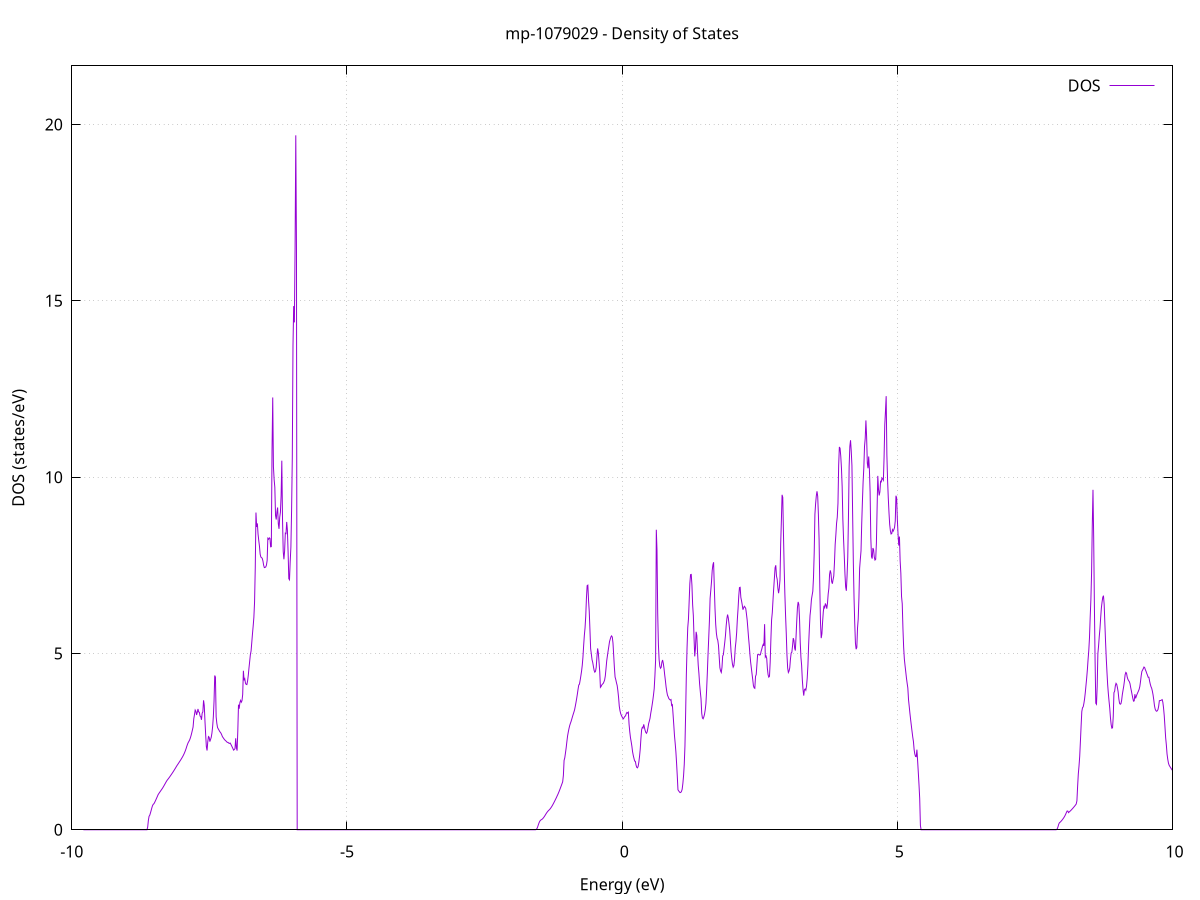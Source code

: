 set title 'mp-1079029 - Density of States'
set xlabel 'Energy (eV)'
set ylabel 'DOS (states/eV)'
set grid
set xrange [-10:10]
set yrange [0:21.664]
set xzeroaxis lt -1
set terminal png size 800,600
set output 'mp-1079029_dos_gnuplot.png'
plot '-' using 1:2 with lines title 'DOS'
-9.789300 0.000000
-9.776600 0.000000
-9.763900 0.000000
-9.751200 0.000000
-9.738500 0.000000
-9.725900 0.000000
-9.713200 0.000000
-9.700500 0.000000
-9.687800 0.000000
-9.675100 0.000000
-9.662400 0.000000
-9.649700 0.000000
-9.637000 0.000000
-9.624300 0.000000
-9.611600 0.000000
-9.598900 0.000000
-9.586200 0.000000
-9.573500 0.000000
-9.560800 0.000000
-9.548100 0.000000
-9.535400 0.000000
-9.522700 0.000000
-9.510000 0.000000
-9.497300 0.000000
-9.484600 0.000000
-9.471900 0.000000
-9.459300 0.000000
-9.446600 0.000000
-9.433900 0.000000
-9.421200 0.000000
-9.408500 0.000000
-9.395800 0.000000
-9.383100 0.000000
-9.370400 0.000000
-9.357700 0.000000
-9.345000 0.000000
-9.332300 0.000000
-9.319600 0.000000
-9.306900 0.000000
-9.294200 0.000000
-9.281500 0.000000
-9.268800 0.000000
-9.256100 0.000000
-9.243400 0.000000
-9.230700 0.000000
-9.218000 0.000000
-9.205400 0.000000
-9.192700 0.000000
-9.180000 0.000000
-9.167300 0.000000
-9.154600 0.000000
-9.141900 0.000000
-9.129200 0.000000
-9.116500 0.000000
-9.103800 0.000000
-9.091100 0.000000
-9.078400 0.000000
-9.065700 0.000000
-9.053000 0.000000
-9.040300 0.000000
-9.027600 0.000000
-9.014900 0.000000
-9.002200 0.000000
-8.989500 0.000000
-8.976800 0.000000
-8.964100 0.000000
-8.951400 0.000000
-8.938800 0.000000
-8.926100 0.000000
-8.913400 0.000000
-8.900700 0.000000
-8.888000 0.000000
-8.875300 0.000000
-8.862600 0.000000
-8.849900 0.000000
-8.837200 0.000000
-8.824500 0.000000
-8.811800 0.000000
-8.799100 0.000000
-8.786400 0.000000
-8.773700 0.000000
-8.761000 0.000000
-8.748300 0.000000
-8.735600 0.000000
-8.722900 0.000000
-8.710200 0.000000
-8.697500 0.000000
-8.684800 0.000000
-8.672200 0.000000
-8.659500 0.000000
-8.646800 0.000000
-8.634100 0.000500
-8.621400 0.071900
-8.608700 0.264000
-8.596000 0.382100
-8.583300 0.411900
-8.570600 0.478200
-8.557900 0.548700
-8.545200 0.623300
-8.532500 0.686800
-8.519800 0.722100
-8.507100 0.739700
-8.494400 0.775700
-8.481700 0.818300
-8.469000 0.861900
-8.456300 0.906200
-8.443600 0.951500
-8.430900 0.997700
-8.418300 1.028100
-8.405600 1.057200
-8.392900 1.085500
-8.380200 1.114300
-8.367500 1.142600
-8.354800 1.171900
-8.342100 1.203500
-8.329400 1.237000
-8.316700 1.272000
-8.304000 1.307500
-8.291300 1.343300
-8.278600 1.378400
-8.265900 1.407700
-8.253200 1.432900
-8.240500 1.458800
-8.227800 1.485600
-8.215100 1.513300
-8.202400 1.542000
-8.189700 1.571000
-8.177000 1.600200
-8.164300 1.630000
-8.151700 1.660700
-8.139000 1.692000
-8.126300 1.724200
-8.113600 1.756900
-8.100900 1.790000
-8.088200 1.822200
-8.075500 1.851300
-8.062800 1.881700
-8.050100 1.912300
-8.037400 1.942000
-8.024700 1.972800
-8.012000 2.004600
-7.999300 2.037400
-7.986600 2.071700
-7.973900 2.109100
-7.961200 2.150000
-7.948500 2.195600
-7.935800 2.246400
-7.923100 2.303100
-7.910400 2.366500
-7.897700 2.423300
-7.885100 2.472100
-7.872400 2.506800
-7.859700 2.544600
-7.847000 2.599000
-7.834300 2.664400
-7.821600 2.741600
-7.808900 2.825900
-7.796200 2.913300
-7.783500 3.145900
-7.770800 3.264400
-7.758100 3.395900
-7.745400 3.360400
-7.732700 3.256500
-7.720000 3.329400
-7.707300 3.425500
-7.694600 3.341500
-7.681900 3.332600
-7.669200 3.224300
-7.656500 3.208600
-7.643800 3.118700
-7.631100 3.307600
-7.618500 3.344300
-7.605800 3.671700
-7.593100 3.527300
-7.580400 3.089100
-7.567700 2.705600
-7.555000 2.356400
-7.542300 2.247800
-7.529600 2.493000
-7.516900 2.643200
-7.504200 2.625900
-7.491500 2.500200
-7.478800 2.560700
-7.466100 2.623900
-7.453400 2.745300
-7.440700 2.928500
-7.428000 3.208600
-7.415300 3.650400
-7.402600 4.374400
-7.389900 4.329000
-7.377200 3.203600
-7.364600 3.019700
-7.351900 2.900300
-7.339200 2.863000
-7.326500 2.828500
-7.313800 2.791000
-7.301100 2.764100
-7.288400 2.736600
-7.275700 2.691900
-7.263000 2.641200
-7.250300 2.613000
-7.237600 2.584000
-7.224900 2.556400
-7.212200 2.536600
-7.199500 2.519100
-7.186800 2.497300
-7.174100 2.478300
-7.161400 2.478300
-7.148700 2.457500
-7.136000 2.448400
-7.123300 2.460400
-7.110600 2.427500
-7.098000 2.387000
-7.085300 2.345700
-7.072600 2.303100
-7.059900 2.258500
-7.047200 2.277200
-7.034500 2.300200
-7.021800 2.594700
-7.009100 2.323200
-6.996400 2.245600
-6.983700 2.793600
-6.971000 3.547100
-6.958300 3.433500
-6.945600 3.607600
-6.932900 3.668800
-6.920200 3.618000
-6.907500 3.658500
-6.894800 3.836100
-6.882100 4.510100
-6.869400 4.237200
-6.856700 4.280100
-6.844000 4.155900
-6.831400 4.122600
-6.818700 4.116800
-6.806000 4.216800
-6.793300 4.379300
-6.780600 4.586400
-6.767900 4.775500
-6.755200 4.968000
-6.742500 5.069400
-6.729800 5.307800
-6.717100 5.556100
-6.704400 5.775400
-6.691700 6.020700
-6.679000 6.457500
-6.666300 7.433500
-6.653600 8.995700
-6.640900 8.587200
-6.628200 8.688500
-6.615500 8.383300
-6.602800 8.205000
-6.590100 8.042300
-6.577400 7.816800
-6.564800 7.734900
-6.552100 7.720600
-6.539400 7.696400
-6.526700 7.622000
-6.514000 7.502900
-6.501300 7.434900
-6.488600 7.440400
-6.475900 7.453400
-6.463200 7.505100
-6.450500 7.637200
-6.437800 8.264600
-6.425100 8.238800
-6.412400 8.279900
-6.399700 8.263200
-6.387000 8.024300
-6.374300 8.029800
-6.361600 10.775800
-6.348900 12.260900
-6.336200 10.296700
-6.323500 9.934900
-6.310900 9.716000
-6.298200 8.916100
-6.285500 8.798600
-6.272800 9.014900
-6.260100 9.139500
-6.247400 8.677300
-6.234700 8.534000
-6.222000 8.862300
-6.209300 9.008500
-6.196600 9.471500
-6.183900 10.467400
-6.171200 8.810700
-6.158500 7.895100
-6.145800 7.671400
-6.133100 7.906400
-6.120400 8.411300
-6.107700 8.399900
-6.095000 8.730000
-6.082300 8.495100
-6.069600 7.865300
-6.056900 7.120600
-6.044300 7.090100
-6.031600 7.602000
-6.018900 8.015300
-6.006200 9.062700
-5.993500 10.528400
-5.980800 13.730100
-5.968100 14.851600
-5.955400 14.389500
-5.942700 16.513700
-5.930000 19.694700
-5.917300 16.443900
-5.904600 0.000000
-5.891900 0.000000
-5.879200 0.000000
-5.866500 0.000000
-5.853800 0.000000
-5.841100 0.000000
-5.828400 0.000000
-5.815700 0.000000
-5.803000 0.000000
-5.790300 0.000000
-5.777700 0.000000
-5.765000 0.000000
-5.752300 0.000000
-5.739600 0.000000
-5.726900 0.000000
-5.714200 0.000000
-5.701500 0.000000
-5.688800 0.000000
-5.676100 0.000000
-5.663400 0.000000
-5.650700 0.000000
-5.638000 0.000000
-5.625300 0.000000
-5.612600 0.000000
-5.599900 0.000000
-5.587200 0.000000
-5.574500 0.000000
-5.561800 0.000000
-5.549100 0.000000
-5.536400 0.000000
-5.523800 0.000000
-5.511100 0.000000
-5.498400 0.000000
-5.485700 0.000000
-5.473000 0.000000
-5.460300 0.000000
-5.447600 0.000000
-5.434900 0.000000
-5.422200 0.000000
-5.409500 0.000000
-5.396800 0.000000
-5.384100 0.000000
-5.371400 0.000000
-5.358700 0.000000
-5.346000 0.000000
-5.333300 0.000000
-5.320600 0.000000
-5.307900 0.000000
-5.295200 0.000000
-5.282500 0.000000
-5.269800 0.000000
-5.257200 0.000000
-5.244500 0.000000
-5.231800 0.000000
-5.219100 0.000000
-5.206400 0.000000
-5.193700 0.000000
-5.181000 0.000000
-5.168300 0.000000
-5.155600 0.000000
-5.142900 0.000000
-5.130200 0.000000
-5.117500 0.000000
-5.104800 0.000000
-5.092100 0.000000
-5.079400 0.000000
-5.066700 0.000000
-5.054000 0.000000
-5.041300 0.000000
-5.028600 0.000000
-5.015900 0.000000
-5.003200 0.000000
-4.990600 0.000000
-4.977900 0.000000
-4.965200 0.000000
-4.952500 0.000000
-4.939800 0.000000
-4.927100 0.000000
-4.914400 0.000000
-4.901700 0.000000
-4.889000 0.000000
-4.876300 0.000000
-4.863600 0.000000
-4.850900 0.000000
-4.838200 0.000000
-4.825500 0.000000
-4.812800 0.000000
-4.800100 0.000000
-4.787400 0.000000
-4.774700 0.000000
-4.762000 0.000000
-4.749300 0.000000
-4.736600 0.000000
-4.724000 0.000000
-4.711300 0.000000
-4.698600 0.000000
-4.685900 0.000000
-4.673200 0.000000
-4.660500 0.000000
-4.647800 0.000000
-4.635100 0.000000
-4.622400 0.000000
-4.609700 0.000000
-4.597000 0.000000
-4.584300 0.000000
-4.571600 0.000000
-4.558900 0.000000
-4.546200 0.000000
-4.533500 0.000000
-4.520800 0.000000
-4.508100 0.000000
-4.495400 0.000000
-4.482700 0.000000
-4.470100 0.000000
-4.457400 0.000000
-4.444700 0.000000
-4.432000 0.000000
-4.419300 0.000000
-4.406600 0.000000
-4.393900 0.000000
-4.381200 0.000000
-4.368500 0.000000
-4.355800 0.000000
-4.343100 0.000000
-4.330400 0.000000
-4.317700 0.000000
-4.305000 0.000000
-4.292300 0.000000
-4.279600 0.000000
-4.266900 0.000000
-4.254200 0.000000
-4.241500 0.000000
-4.228800 0.000000
-4.216100 0.000000
-4.203500 0.000000
-4.190800 0.000000
-4.178100 0.000000
-4.165400 0.000000
-4.152700 0.000000
-4.140000 0.000000
-4.127300 0.000000
-4.114600 0.000000
-4.101900 0.000000
-4.089200 0.000000
-4.076500 0.000000
-4.063800 0.000000
-4.051100 0.000000
-4.038400 0.000000
-4.025700 0.000000
-4.013000 0.000000
-4.000300 0.000000
-3.987600 0.000000
-3.974900 0.000000
-3.962200 0.000000
-3.949500 0.000000
-3.936900 0.000000
-3.924200 0.000000
-3.911500 0.000000
-3.898800 0.000000
-3.886100 0.000000
-3.873400 0.000000
-3.860700 0.000000
-3.848000 0.000000
-3.835300 0.000000
-3.822600 0.000000
-3.809900 0.000000
-3.797200 0.000000
-3.784500 0.000000
-3.771800 0.000000
-3.759100 0.000000
-3.746400 0.000000
-3.733700 0.000000
-3.721000 0.000000
-3.708300 0.000000
-3.695600 0.000000
-3.682900 0.000000
-3.670300 0.000000
-3.657600 0.000000
-3.644900 0.000000
-3.632200 0.000000
-3.619500 0.000000
-3.606800 0.000000
-3.594100 0.000000
-3.581400 0.000000
-3.568700 0.000000
-3.556000 0.000000
-3.543300 0.000000
-3.530600 0.000000
-3.517900 0.000000
-3.505200 0.000000
-3.492500 0.000000
-3.479800 0.000000
-3.467100 0.000000
-3.454400 0.000000
-3.441700 0.000000
-3.429000 0.000000
-3.416400 0.000000
-3.403700 0.000000
-3.391000 0.000000
-3.378300 0.000000
-3.365600 0.000000
-3.352900 0.000000
-3.340200 0.000000
-3.327500 0.000000
-3.314800 0.000000
-3.302100 0.000000
-3.289400 0.000000
-3.276700 0.000000
-3.264000 0.000000
-3.251300 0.000000
-3.238600 0.000000
-3.225900 0.000000
-3.213200 0.000000
-3.200500 0.000000
-3.187800 0.000000
-3.175100 0.000000
-3.162400 0.000000
-3.149800 0.000000
-3.137100 0.000000
-3.124400 0.000000
-3.111700 0.000000
-3.099000 0.000000
-3.086300 0.000000
-3.073600 0.000000
-3.060900 0.000000
-3.048200 0.000000
-3.035500 0.000000
-3.022800 0.000000
-3.010100 0.000000
-2.997400 0.000000
-2.984700 0.000000
-2.972000 0.000000
-2.959300 0.000000
-2.946600 0.000000
-2.933900 0.000000
-2.921200 0.000000
-2.908500 0.000000
-2.895800 0.000000
-2.883200 0.000000
-2.870500 0.000000
-2.857800 0.000000
-2.845100 0.000000
-2.832400 0.000000
-2.819700 0.000000
-2.807000 0.000000
-2.794300 0.000000
-2.781600 0.000000
-2.768900 0.000000
-2.756200 0.000000
-2.743500 0.000000
-2.730800 0.000000
-2.718100 0.000000
-2.705400 0.000000
-2.692700 0.000000
-2.680000 0.000000
-2.667300 0.000000
-2.654600 0.000000
-2.641900 0.000000
-2.629200 0.000000
-2.616600 0.000000
-2.603900 0.000000
-2.591200 0.000000
-2.578500 0.000000
-2.565800 0.000000
-2.553100 0.000000
-2.540400 0.000000
-2.527700 0.000000
-2.515000 0.000000
-2.502300 0.000000
-2.489600 0.000000
-2.476900 0.000000
-2.464200 0.000000
-2.451500 0.000000
-2.438800 0.000000
-2.426100 0.000000
-2.413400 0.000000
-2.400700 0.000000
-2.388000 0.000000
-2.375300 0.000000
-2.362700 0.000000
-2.350000 0.000000
-2.337300 0.000000
-2.324600 0.000000
-2.311900 0.000000
-2.299200 0.000000
-2.286500 0.000000
-2.273800 0.000000
-2.261100 0.000000
-2.248400 0.000000
-2.235700 0.000000
-2.223000 0.000000
-2.210300 0.000000
-2.197600 0.000000
-2.184900 0.000000
-2.172200 0.000000
-2.159500 0.000000
-2.146800 0.000000
-2.134100 0.000000
-2.121400 0.000000
-2.108700 0.000000
-2.096100 0.000000
-2.083400 0.000000
-2.070700 0.000000
-2.058000 0.000000
-2.045300 0.000000
-2.032600 0.000000
-2.019900 0.000000
-2.007200 0.000000
-1.994500 0.000000
-1.981800 0.000000
-1.969100 0.000000
-1.956400 0.000000
-1.943700 0.000000
-1.931000 0.000000
-1.918300 0.000000
-1.905600 0.000000
-1.892900 0.000000
-1.880200 0.000000
-1.867500 0.000000
-1.854800 0.000000
-1.842100 0.000000
-1.829500 0.000000
-1.816800 0.000000
-1.804100 0.000000
-1.791400 0.000000
-1.778700 0.000000
-1.766000 0.000000
-1.753300 0.000000
-1.740600 0.000000
-1.727900 0.000000
-1.715200 0.000000
-1.702500 0.000000
-1.689800 0.000000
-1.677100 0.000000
-1.664400 0.000000
-1.651700 0.000000
-1.639000 0.000000
-1.626300 0.000000
-1.613600 0.000000
-1.600900 0.000000
-1.588200 0.000000
-1.575600 0.000000
-1.562900 0.005400
-1.550200 0.028800
-1.537500 0.070500
-1.524800 0.130400
-1.512100 0.189000
-1.499400 0.233900
-1.486700 0.263700
-1.474000 0.280700
-1.461300 0.291400
-1.448600 0.307300
-1.435900 0.328700
-1.423200 0.354400
-1.410500 0.382800
-1.397800 0.414800
-1.385100 0.447500
-1.372400 0.478000
-1.359700 0.505800
-1.347000 0.530100
-1.334300 0.551200
-1.321600 0.569300
-1.309000 0.592000
-1.296300 0.618800
-1.283600 0.648500
-1.270900 0.681100
-1.258200 0.716200
-1.245500 0.753400
-1.232800 0.792000
-1.220100 0.831600
-1.207400 0.872200
-1.194700 0.912400
-1.182000 0.956700
-1.169300 0.998700
-1.156600 1.045000
-1.143900 1.093700
-1.131200 1.144900
-1.118500 1.197700
-1.105800 1.251200
-1.093100 1.305300
-1.080400 1.361300
-1.067700 1.541300
-1.055000 1.966300
-1.042400 2.040300
-1.029700 2.180000
-1.017000 2.325300
-1.004300 2.500100
-0.991600 2.660400
-0.978900 2.770600
-0.966200 2.868000
-0.953500 2.952000
-0.940800 3.016000
-0.928100 3.070900
-0.915400 3.137600
-0.902700 3.206500
-0.890000 3.272300
-0.877300 3.334000
-0.864600 3.399900
-0.851900 3.500200
-0.839200 3.605000
-0.826500 3.720800
-0.813800 3.847200
-0.801100 3.984400
-0.788400 4.104500
-0.775800 4.128700
-0.763100 4.239100
-0.750400 4.363000
-0.737700 4.496900
-0.725000 4.660100
-0.712300 4.895900
-0.699600 5.223500
-0.686900 5.513100
-0.674200 5.724300
-0.661500 6.055300
-0.648800 6.564600
-0.636100 6.923400
-0.623400 6.938100
-0.610700 6.508500
-0.598000 6.196800
-0.585300 5.683100
-0.572600 5.137200
-0.559900 4.986100
-0.547200 4.824400
-0.534500 4.744700
-0.521900 4.627800
-0.509200 4.519000
-0.496500 4.469800
-0.483800 4.495500
-0.471100 4.608600
-0.458400 4.896800
-0.445700 5.143000
-0.433000 5.027400
-0.420300 4.765300
-0.407600 4.490700
-0.394900 4.039400
-0.382200 4.065300
-0.369500 4.106800
-0.356800 4.132000
-0.344100 4.149000
-0.331400 4.193200
-0.318700 4.245600
-0.306000 4.361600
-0.293300 4.568000
-0.280600 4.788500
-0.267900 4.933300
-0.255300 5.066100
-0.242600 5.195600
-0.229900 5.331700
-0.217200 5.403300
-0.204500 5.468000
-0.191800 5.498200
-0.179100 5.464100
-0.166400 5.295700
-0.153700 4.950300
-0.141000 4.601700
-0.128300 4.332100
-0.115600 4.258600
-0.102900 4.167000
-0.090200 4.089900
-0.077500 3.940100
-0.064800 3.753000
-0.052100 3.504600
-0.039400 3.377600
-0.026700 3.295700
-0.014000 3.242300
-0.001300 3.202200
0.011300 3.163700
0.024000 3.145900
0.036700 3.186100
0.049400 3.213300
0.062100 3.232300
0.074800 3.291700
0.087500 3.327200
0.100200 3.307300
0.112900 3.332300
0.125600 2.997200
0.138300 2.782100
0.151000 2.614400
0.163700 2.501000
0.176400 2.373300
0.189100 2.216200
0.201800 2.110500
0.214500 2.027400
0.227200 1.948100
0.239900 1.941900
0.252600 1.831800
0.265300 1.770900
0.277900 1.756400
0.290600 1.797900
0.303300 1.916700
0.316000 2.081700
0.328700 2.286800
0.341400 2.590900
0.354100 2.839900
0.366800 2.906000
0.379500 2.887900
0.392200 2.989200
0.404900 2.899700
0.417600 2.818800
0.430300 2.757800
0.443000 2.736200
0.455700 2.781900
0.468400 2.886800
0.481100 3.008000
0.493800 3.081900
0.506500 3.161500
0.519200 3.299000
0.531800 3.409200
0.544500 3.536900
0.557200 3.670300
0.569900 3.825000
0.582600 4.004300
0.595300 4.364300
0.608000 4.815500
0.620700 8.508400
0.633400 7.921200
0.646100 6.138000
0.658800 5.255000
0.671500 4.829000
0.684200 4.639100
0.696900 4.581000
0.709600 4.609900
0.722300 4.751700
0.735000 4.814400
0.747700 4.722600
0.760400 4.577600
0.773100 4.393900
0.785800 4.232000
0.798400 4.052800
0.811100 3.917700
0.823800 3.815900
0.836500 3.772200
0.849200 3.718600
0.861900 3.698300
0.874600 3.679000
0.887300 3.693400
0.900000 3.524000
0.912700 3.545800
0.925400 3.268200
0.938100 2.977300
0.950800 2.672700
0.963500 2.455000
0.976200 2.214300
0.988900 1.893300
1.001600 1.530400
1.014300 1.133200
1.027000 1.103800
1.039700 1.076500
1.052400 1.053600
1.065000 1.059300
1.077700 1.086700
1.090400 1.148600
1.103100 1.309800
1.115800 1.530600
1.128500 1.851300
1.141200 2.378500
1.153900 3.326200
1.166600 4.403800
1.179300 5.157900
1.192000 5.732300
1.204700 5.971200
1.217400 6.467500
1.230100 6.982600
1.242800 7.235100
1.255500 7.241500
1.268200 6.932500
1.280900 6.380600
1.293600 6.075000
1.306300 5.444300
1.319000 4.917200
1.331600 5.131100
1.344300 5.613600
1.357000 5.507800
1.369700 5.033500
1.382400 4.668600
1.395100 4.430300
1.407800 4.130700
1.420500 3.910500
1.433200 3.713300
1.445900 3.304700
1.458600 3.171500
1.471300 3.148000
1.484000 3.199600
1.496700 3.277200
1.509400 3.398100
1.522100 3.576600
1.534800 3.962000
1.547500 4.429500
1.560200 4.962600
1.572900 5.430700
1.585500 5.910900
1.598200 6.561900
1.610900 6.796400
1.623600 7.031600
1.636300 7.351300
1.649000 7.512600
1.661700 7.587200
1.674400 6.894200
1.687100 6.280500
1.699800 5.832500
1.712500 5.570500
1.725200 5.431300
1.737900 5.373100
1.750600 5.225500
1.763300 4.910900
1.776000 4.597400
1.788700 4.504000
1.801400 4.461500
1.814100 4.607400
1.826800 4.929000
1.839500 4.966300
1.852100 5.146500
1.864800 5.317800
1.877500 5.510400
1.890200 5.784200
1.902900 5.988600
1.915600 6.103300
1.928300 6.012700
1.941000 5.848300
1.953700 5.669800
1.966400 5.370600
1.979100 5.047700
1.991800 4.853100
2.004500 4.695700
2.017200 4.611200
2.029900 4.652100
2.042600 4.841300
2.055300 5.155700
2.068000 5.340100
2.080700 5.592300
2.093400 5.974100
2.106100 6.269400
2.118700 6.623700
2.131400 6.868200
2.144100 6.876300
2.156800 6.590100
2.169500 6.491200
2.182200 6.378300
2.194900 6.241300
2.207600 6.292300
2.220300 6.337900
2.233000 6.313200
2.245700 6.277000
2.258400 6.123600
2.271100 5.954200
2.283800 5.714600
2.296500 5.458200
2.309200 5.233300
2.321900 4.970100
2.334600 4.754800
2.347300 4.591100
2.360000 4.422300
2.372600 4.264800
2.385300 4.086500
2.398000 4.026700
2.410700 4.011300
2.423400 4.349000
2.436100 4.404000
2.448800 4.686100
2.461500 4.966700
2.474200 4.965900
2.486900 4.972500
2.499600 4.954000
2.512300 4.963900
2.525000 5.060500
2.537700 5.124900
2.550400 5.208100
2.563100 5.257500
2.575800 5.214900
2.588500 5.830700
2.601200 4.898000
2.613900 4.930900
2.626600 4.866500
2.639200 4.570800
2.651900 4.396700
2.664600 4.329000
2.677300 4.352300
2.690000 4.756100
2.702700 5.398600
2.715400 5.951800
2.728100 6.156400
2.740800 6.508300
2.753500 6.831900
2.766200 7.128300
2.778900 7.432100
2.791600 7.500800
2.804300 7.195200
2.817000 7.104400
2.829700 6.851100
2.842400 6.710000
2.855100 6.844000
2.867800 7.088200
2.880500 8.103300
2.893200 8.759800
2.905800 9.499100
2.918500 9.427200
2.931200 8.391100
2.943900 7.439100
2.956600 6.688000
2.969300 6.085700
2.982000 5.571200
2.994700 4.961700
3.007400 4.589000
3.020100 4.460900
3.032800 4.501300
3.045500 4.593000
3.058200 4.840100
3.070900 5.011700
3.083600 5.036400
3.096300 5.218500
3.109000 5.435900
3.121700 5.370500
3.134400 5.148800
3.147100 5.083000
3.159800 5.476400
3.172400 5.910800
3.185100 6.301400
3.197800 6.461700
3.210500 6.391400
3.223200 5.977100
3.235900 5.314200
3.248600 4.891600
3.261300 4.661100
3.274000 4.249400
3.286700 3.981400
3.299400 3.804600
3.312100 3.973800
3.324800 3.991800
3.337500 3.957000
3.350200 4.073300
3.362900 4.302600
3.375600 4.666100
3.388300 5.241900
3.401000 5.683500
3.413700 6.075700
3.426300 6.259800
3.439000 6.525900
3.451700 6.648900
3.464400 6.764300
3.477100 7.162300
3.489800 7.857200
3.502500 8.946500
3.515200 9.243800
3.527900 9.467900
3.540600 9.598900
3.553300 9.456000
3.566000 8.934800
3.578700 8.224000
3.591400 6.894800
3.604100 5.873400
3.616800 5.435100
3.629500 5.554800
3.642200 5.894500
3.654900 6.176100
3.667600 6.353000
3.680300 6.303300
3.692900 6.418300
3.705600 6.366000
3.718300 6.270400
3.731000 6.424700
3.743700 6.686800
3.756400 6.850800
3.769100 7.242200
3.781800 7.356600
3.794500 7.267300
3.807200 7.038700
3.819900 6.978400
3.832600 7.095300
3.845300 7.197700
3.858000 7.577600
3.870700 8.090400
3.883400 8.366000
3.896100 8.691700
3.908800 8.864200
3.921500 9.256600
3.934200 10.334300
3.946900 10.856300
3.959500 10.818300
3.972200 10.597500
3.984900 10.258100
3.997600 9.740000
4.010300 8.803300
4.023000 8.246600
4.035700 7.778800
4.048400 7.260700
4.061100 6.888200
4.073800 6.777900
4.086500 7.191900
4.099200 7.722700
4.111900 8.838000
4.124600 10.311900
4.137300 10.872600
4.150000 11.046600
4.162700 10.741400
4.175400 10.327200
4.188100 8.941600
4.200800 7.570900
4.213500 6.575100
4.226100 5.866100
4.238800 5.296900
4.251500 5.120900
4.264200 5.171900
4.276900 5.724800
4.289600 5.976600
4.302300 6.571800
4.315000 7.414700
4.327700 7.671100
4.340400 7.910200
4.353100 8.683000
4.365800 9.310400
4.378500 9.867900
4.391200 10.259600
4.403900 10.872400
4.416600 11.099000
4.429300 11.609200
4.442000 11.149000
4.454700 10.400000
4.467400 10.252700
4.480000 10.585200
4.492700 10.222200
4.505400 9.582300
4.518100 8.288000
4.530800 7.742900
4.543500 7.690400
4.556200 7.989700
4.568900 7.943100
4.581600 7.734200
4.594300 7.649200
4.607000 7.671300
4.619700 8.126100
4.632400 9.108500
4.645100 10.036500
4.657800 9.656800
4.670500 9.481400
4.683200 9.583700
4.695900 9.881400
4.708600 9.866200
4.721300 9.976800
4.734000 9.947600
4.746600 9.912600
4.759300 10.562300
4.772000 11.482400
4.784700 11.867900
4.797400 12.296900
4.810100 10.637100
4.822800 9.921000
4.835500 9.420800
4.848200 9.006100
4.860900 8.664000
4.873600 8.480500
4.886300 8.388300
4.899000 8.400400
4.911700 8.510400
4.924400 8.469400
4.937100 8.513400
4.949800 8.574500
4.962500 8.756200
4.975200 9.473500
4.987900 9.411500
5.000600 8.794400
5.013200 8.380400
5.025900 8.061200
5.038600 8.314800
5.051300 7.629000
5.064000 7.278900
5.076700 6.615200
5.089400 6.408800
5.102100 5.705200
5.114800 5.178800
5.127500 4.846400
5.140200 4.658900
5.152900 4.485000
5.165600 4.305600
5.178300 4.157900
5.191000 4.020600
5.203700 3.685500
5.216400 3.495500
5.229100 3.301200
5.241800 3.123800
5.254500 2.956600
5.267100 2.794500
5.279800 2.635300
5.292500 2.506400
5.305200 2.277600
5.317900 2.146500
5.330600 2.079000
5.343300 2.073400
5.356000 2.272800
5.368700 1.959400
5.381400 1.620800
5.394100 1.270400
5.406800 0.885400
5.419500 0.121300
5.432200 0.000000
5.444900 0.000000
5.457600 0.000000
5.470300 0.000000
5.483000 0.000000
5.495700 0.000000
5.508400 0.000000
5.521100 0.000000
5.533700 0.000000
5.546400 0.000000
5.559100 0.000000
5.571800 0.000000
5.584500 0.000000
5.597200 0.000000
5.609900 0.000000
5.622600 0.000000
5.635300 0.000000
5.648000 0.000000
5.660700 0.000000
5.673400 0.000000
5.686100 0.000000
5.698800 0.000000
5.711500 0.000000
5.724200 0.000000
5.736900 0.000000
5.749600 0.000000
5.762300 0.000000
5.775000 0.000000
5.787700 0.000000
5.800300 0.000000
5.813000 0.000000
5.825700 0.000000
5.838400 0.000000
5.851100 0.000000
5.863800 0.000000
5.876500 0.000000
5.889200 0.000000
5.901900 0.000000
5.914600 0.000000
5.927300 0.000000
5.940000 0.000000
5.952700 0.000000
5.965400 0.000000
5.978100 0.000000
5.990800 0.000000
6.003500 0.000000
6.016200 0.000000
6.028900 0.000000
6.041600 0.000000
6.054300 0.000000
6.066900 0.000000
6.079600 0.000000
6.092300 0.000000
6.105000 0.000000
6.117700 0.000000
6.130400 0.000000
6.143100 0.000000
6.155800 0.000000
6.168500 0.000000
6.181200 0.000000
6.193900 0.000000
6.206600 0.000000
6.219300 0.000000
6.232000 0.000000
6.244700 0.000000
6.257400 0.000000
6.270100 0.000000
6.282800 0.000000
6.295500 0.000000
6.308200 0.000000
6.320800 0.000000
6.333500 0.000000
6.346200 0.000000
6.358900 0.000000
6.371600 0.000000
6.384300 0.000000
6.397000 0.000000
6.409700 0.000000
6.422400 0.000000
6.435100 0.000000
6.447800 0.000000
6.460500 0.000000
6.473200 0.000000
6.485900 0.000000
6.498600 0.000000
6.511300 0.000000
6.524000 0.000000
6.536700 0.000000
6.549400 0.000000
6.562100 0.000000
6.574800 0.000000
6.587400 0.000000
6.600100 0.000000
6.612800 0.000000
6.625500 0.000000
6.638200 0.000000
6.650900 0.000000
6.663600 0.000000
6.676300 0.000000
6.689000 0.000000
6.701700 0.000000
6.714400 0.000000
6.727100 0.000000
6.739800 0.000000
6.752500 0.000000
6.765200 0.000000
6.777900 0.000000
6.790600 0.000000
6.803300 0.000000
6.816000 0.000000
6.828700 0.000000
6.841400 0.000000
6.854000 0.000000
6.866700 0.000000
6.879400 0.000000
6.892100 0.000000
6.904800 0.000000
6.917500 0.000000
6.930200 0.000000
6.942900 0.000000
6.955600 0.000000
6.968300 0.000000
6.981000 0.000000
6.993700 0.000000
7.006400 0.000000
7.019100 0.000000
7.031800 0.000000
7.044500 0.000000
7.057200 0.000000
7.069900 0.000000
7.082600 0.000000
7.095300 0.000000
7.108000 0.000000
7.120600 0.000000
7.133300 0.000000
7.146000 0.000000
7.158700 0.000000
7.171400 0.000000
7.184100 0.000000
7.196800 0.000000
7.209500 0.000000
7.222200 0.000000
7.234900 0.000000
7.247600 0.000000
7.260300 0.000000
7.273000 0.000000
7.285700 0.000000
7.298400 0.000000
7.311100 0.000000
7.323800 0.000000
7.336500 0.000000
7.349200 0.000000
7.361900 0.000000
7.374500 0.000000
7.387200 0.000000
7.399900 0.000000
7.412600 0.000000
7.425300 0.000000
7.438000 0.000000
7.450700 0.000000
7.463400 0.000000
7.476100 0.000000
7.488800 0.000000
7.501500 0.000000
7.514200 0.000000
7.526900 0.000000
7.539600 0.000000
7.552300 0.000000
7.565000 0.000000
7.577700 0.000000
7.590400 0.000000
7.603100 0.000000
7.615800 0.000000
7.628500 0.000000
7.641100 0.000000
7.653800 0.000000
7.666500 0.000000
7.679200 0.000000
7.691900 0.000000
7.704600 0.000000
7.717300 0.000000
7.730000 0.000000
7.742700 0.000000
7.755400 0.000000
7.768100 0.000000
7.780800 0.000000
7.793500 0.000000
7.806200 0.000000
7.818900 0.000000
7.831600 0.000000
7.844300 0.000000
7.857000 0.000000
7.869700 0.000000
7.882400 0.000000
7.895100 0.004900
7.907700 0.034200
7.920400 0.089700
7.933100 0.159800
7.945800 0.200100
7.958500 0.214400
7.971200 0.234900
7.983900 0.257200
7.996600 0.281400
8.009300 0.307500
8.022000 0.335700
8.034700 0.367200
8.047400 0.403700
8.060100 0.445300
8.072800 0.491900
8.085500 0.532100
8.098200 0.529900
8.110900 0.486500
8.123600 0.506200
8.136300 0.523700
8.149000 0.542700
8.161700 0.563200
8.174300 0.584500
8.187000 0.606600
8.199700 0.629500
8.212400 0.653100
8.225100 0.677400
8.237800 0.703000
8.250500 0.730200
8.263200 0.821700
8.275900 1.229400
8.288600 1.583300
8.301300 1.807800
8.314000 2.080700
8.326700 2.505200
8.339400 2.945200
8.352100 3.353000
8.364800 3.459900
8.377500 3.486700
8.390200 3.585200
8.402900 3.716700
8.415600 3.892000
8.428200 4.097300
8.440900 4.308500
8.453600 4.547600
8.466300 4.834300
8.479000 5.086900
8.491700 5.448000
8.504400 6.019600
8.517100 6.535000
8.529800 7.285500
8.542500 8.639300
8.555200 9.642200
8.567900 8.288600
8.580600 6.379800
8.593300 4.816700
8.606000 3.589300
8.618700 3.558900
8.631400 4.060600
8.644100 4.996900
8.656800 5.213900
8.669500 5.483600
8.682200 5.707900
8.694800 6.014100
8.707500 6.288100
8.720200 6.458500
8.732900 6.591900
8.745600 6.639500
8.758300 6.394400
8.771000 5.858700
8.783700 5.331900
8.796400 4.865000
8.809100 4.477500
8.821800 4.118500
8.834500 3.859600
8.847200 3.644400
8.859900 3.448000
8.872600 3.176900
8.885300 2.985200
8.898000 2.881500
8.910700 2.891100
8.923400 3.211800
8.936100 3.889000
8.948800 3.927900
8.961400 4.084600
8.974100 4.152800
8.986800 4.123700
8.999500 4.030100
9.012200 3.913700
9.024900 3.715700
9.037600 3.588900
9.050300 3.560400
9.063000 3.574500
9.075700 3.669900
9.088400 3.834900
9.101100 3.955300
9.113800 4.072200
9.126500 4.220100
9.139200 4.398800
9.151900 4.463100
9.164600 4.442300
9.177300 4.329600
9.190000 4.267800
9.202700 4.229500
9.215300 4.202500
9.228000 4.142100
9.240700 4.030600
9.253400 3.933100
9.266100 3.830300
9.278800 3.731400
9.291500 3.647400
9.304200 3.655900
9.316900 3.844900
9.329600 3.726300
9.342300 3.785500
9.355000 3.841300
9.367700 3.887300
9.380400 3.930700
9.393100 3.981300
9.405800 4.060900
9.418500 4.200600
9.431200 4.368600
9.443900 4.492600
9.456600 4.529000
9.469300 4.570800
9.481900 4.615600
9.494600 4.597400
9.507300 4.537500
9.520000 4.491700
9.532700 4.433100
9.545400 4.383300
9.558100 4.324700
9.570800 4.325600
9.583500 4.219300
9.596200 4.129900
9.608900 4.059800
9.621600 4.013800
9.634300 3.930600
9.647000 3.823700
9.659700 3.684000
9.672400 3.519900
9.685100 3.423000
9.697800 3.380000
9.710500 3.360900
9.723200 3.373900
9.735900 3.409600
9.748500 3.502800
9.761200 3.659800
9.773900 3.665600
9.786600 3.665200
9.799300 3.679000
9.812000 3.691600
9.824700 3.617000
9.837400 3.454300
9.850100 3.234300
9.862800 2.928400
9.875500 2.612700
9.888200 2.408800
9.900900 2.149800
9.913600 2.002200
9.926300 1.890400
9.939000 1.830500
9.951700 1.796200
9.964400 1.764800
9.977100 1.734400
9.989800 1.704700
10.002500 1.675100
10.015100 1.645700
10.027800 1.616500
10.040500 1.587100
10.053200 1.557300
10.065900 1.526700
10.078600 1.499200
10.091300 1.476800
10.104000 1.463000
10.116700 1.471600
10.129400 1.484700
10.142100 1.505600
10.154800 1.548600
10.167500 1.590900
10.180200 1.613600
10.192900 1.628800
10.205600 1.673000
10.218300 1.798600
10.231000 1.971100
10.243700 2.206200
10.256400 2.398600
10.269000 2.398300
10.281700 2.707500
10.294400 2.813600
10.307100 3.006400
10.319800 3.203400
10.332500 3.433800
10.345200 3.635300
10.357900 3.842100
10.370600 4.082500
10.383300 4.376500
10.396000 4.715600
10.408700 5.085500
10.421400 5.189900
10.434100 5.564000
10.446800 6.027700
10.459500 6.647800
10.472200 6.793700
10.484900 6.550900
10.497600 6.546500
10.510300 6.571200
10.523000 6.749900
10.535600 6.370000
10.548300 6.120900
10.561000 5.937600
10.573700 5.704100
10.586400 5.465300
10.599100 5.226500
10.611800 4.948700
10.624500 4.926900
10.637200 5.053300
10.649900 5.073000
10.662600 5.030800
10.675300 5.001900
10.688000 4.918100
10.700700 4.819100
10.713400 4.882700
10.726100 5.020100
10.738800 5.321100
10.751500 5.873800
10.764200 6.682100
10.776900 6.847200
10.789600 6.590900
10.802200 6.682800
10.814900 6.844200
10.827600 7.105000
10.840300 7.387100
10.853000 7.332400
10.865700 7.029300
10.878400 7.048100
10.891100 7.142000
10.903800 7.172300
10.916500 7.194800
10.929200 7.166300
10.941900 7.152900
10.954600 7.124400
10.967300 7.128700
10.980000 7.263700
10.992700 7.393900
11.005400 7.439300
11.018100 7.610700
11.030800 7.819300
11.043500 8.092700
11.056200 8.230700
11.068800 8.418600
11.081500 8.409100
11.094200 8.351800
11.106900 8.145200
11.119600 7.801300
11.132300 7.455700
11.145000 7.197200
11.157700 6.952900
11.170400 6.857800
11.183100 6.810200
11.195800 6.810900
11.208500 6.691100
11.221200 6.597600
11.233900 6.394100
11.246600 6.270900
11.259300 5.953800
11.272000 5.836400
11.284700 5.852500
11.297400 6.104500
11.310100 5.846100
11.322700 5.789300
11.335400 5.815100
11.348100 5.759100
11.360800 5.791900
11.373500 5.867400
11.386200 5.856400
11.398900 5.776600
11.411600 5.849600
11.424300 5.931900
11.437000 6.242000
11.449700 6.196000
11.462400 6.193500
11.475100 6.323800
11.487800 6.544600
11.500500 6.686900
11.513200 6.792000
11.525900 6.656500
11.538600 6.677700
11.551300 6.811100
11.564000 7.222700
11.576700 7.807100
11.589300 8.474700
11.602000 8.754100
11.614700 8.918500
11.627400 9.120000
11.640100 9.307400
11.652800 9.393700
11.665500 8.979400
11.678200 8.548700
11.690900 8.099300
11.703600 7.625100
11.716300 7.186700
11.729000 6.990000
11.741700 6.877600
11.754400 7.086200
11.767100 6.925800
11.779800 7.064200
11.792500 7.147900
11.805200 7.443300
11.817900 8.041600
11.830600 8.321400
11.843300 8.564300
11.855900 8.549000
11.868600 8.373100
11.881300 8.368700
11.894000 8.270600
11.906700 8.022000
11.919400 7.863400
11.932100 7.678200
11.944800 7.347700
11.957500 6.989400
11.970200 6.762100
11.982900 6.795100
11.995600 6.644700
12.008300 6.396600
12.021000 6.148800
12.033700 5.824500
12.046400 5.573600
12.059100 5.510000
12.071800 5.618400
12.084500 5.503700
12.097200 5.299400
12.109900 5.165600
12.122500 4.959300
12.135200 4.818000
12.147900 5.140800
12.160600 5.138000
12.173300 5.038100
12.186000 5.116700
12.198700 5.268800
12.211400 5.605400
12.224100 6.011200
12.236800 6.601100
12.249500 7.333800
12.262200 7.736100
12.274900 7.667400
12.287600 7.577600
12.300300 7.507600
12.313000 7.278600
12.325700 6.621200
12.338400 6.396900
12.351100 6.313500
12.363800 6.474400
12.376400 6.690700
12.389100 7.011100
12.401800 6.458700
12.414500 6.509000
12.427200 6.523400
12.439900 6.700100
12.452600 6.999200
12.465300 7.653900
12.478000 8.327300
12.490700 8.633700
12.503400 8.805200
12.516100 8.455800
12.528800 8.113600
12.541500 7.878600
12.554200 7.484200
12.566900 7.193500
12.579600 6.963900
12.592300 6.778000
12.605000 6.731300
12.617700 7.100700
12.630400 7.682600
12.643000 8.330900
12.655700 8.832500
12.668400 8.537600
12.681100 7.853400
12.693800 7.382100
12.706500 7.761800
12.719200 7.724800
12.731900 7.327600
12.744600 6.947000
12.757300 6.779600
12.770000 6.599500
12.782700 6.303300
12.795400 5.902000
12.808100 5.759900
12.820800 5.541300
12.833500 5.421100
12.846200 5.502100
12.858900 5.760900
12.871600 5.794200
12.884300 5.640300
12.897000 5.591200
12.909600 5.669000
12.922300 5.694300
12.935000 5.690100
12.947700 5.690400
12.960400 5.622900
12.973100 5.514600
12.985800 5.487100
12.998500 5.585400
13.011200 5.798300
13.023900 6.181100
13.036600 6.456400
13.049300 6.810700
13.062000 6.953400
13.074700 6.889000
13.087400 6.657600
13.100100 6.537100
13.112800 6.405900
13.125500 6.275600
13.138200 6.107900
13.150900 5.996800
13.163500 5.927500
13.176200 5.921700
13.188900 5.930100
13.201600 5.914000
13.214300 5.957100
13.227000 5.976200
13.239700 6.003200
13.252400 6.045400
13.265100 6.020800
13.277800 6.005700
13.290500 6.045300
13.303200 6.104100
13.315900 6.182400
13.328600 6.256900
13.341300 6.348100
13.354000 6.447800
13.366700 6.624700
13.379400 6.802800
13.392100 7.014600
13.404800 7.158900
13.417500 7.158700
13.430100 7.049000
13.442800 6.957200
13.455500 6.894500
13.468200 6.832600
13.480900 6.760700
13.493600 6.640600
13.506300 6.517300
13.519000 6.319400
13.531700 5.914200
13.544400 5.666100
13.557100 5.499300
13.569800 5.415700
13.582500 5.320200
13.595200 5.274500
13.607900 5.158100
13.620600 4.891700
13.633300 4.644800
13.646000 4.518200
13.658700 4.367200
13.671400 4.338800
13.684100 4.339000
13.696700 4.379500
13.709400 4.453700
13.722100 4.570400
13.734800 4.690900
13.747500 4.812300
13.760200 4.919000
13.772900 5.035800
13.785600 5.127300
13.798300 5.228700
13.811000 5.381100
13.823700 5.562800
13.836400 5.802300
13.849100 6.034200
13.861800 6.144700
13.874500 6.136400
13.887200 6.134400
13.899900 6.113100
13.912600 5.930500
13.925300 5.639300
13.938000 5.281400
13.950700 4.918900
13.963300 4.535800
13.976000 4.259700
13.988700 4.030700
14.001400 3.792100
14.014100 3.519300
14.026800 3.271400
14.039500 3.055800
14.052200 2.858200
14.064900 2.665400
14.077600 2.472700
14.090300 2.308000
14.103000 2.165800
14.115700 2.046800
14.128400 1.943400
14.141100 1.883900
14.153800 1.966500
14.166500 2.050700
14.179200 1.926900
14.191900 1.787600
14.204600 1.652500
14.217200 1.500400
14.229900 1.237100
14.242600 0.976200
14.255300 0.747600
14.268000 0.616400
14.280700 0.507100
14.293400 0.416100
14.306100 0.330400
14.318800 0.247100
14.331500 0.170600
14.344200 0.108800
14.356900 0.064000
14.369600 0.040000
14.382300 0.026100
14.395000 0.017300
14.407700 0.011600
14.420400 0.007300
14.433100 0.003500
14.445800 0.000300
14.458500 0.000000
14.471200 0.000000
14.483800 0.000000
14.496500 0.000000
14.509200 0.000000
14.521900 0.000000
14.534600 0.000000
14.547300 0.000000
14.560000 0.000000
14.572700 0.000000
14.585400 0.000000
14.598100 0.000000
14.610800 0.000000
14.623500 0.000000
14.636200 0.000000
14.648900 0.000000
14.661600 0.000000
14.674300 0.000000
14.687000 0.000000
14.699700 0.000000
14.712400 0.000000
14.725100 0.000000
14.737800 0.000000
14.750400 0.000000
14.763100 0.000000
14.775800 0.000000
14.788500 0.000000
14.801200 0.000000
14.813900 0.000000
14.826600 0.000000
14.839300 0.000000
14.852000 0.000000
14.864700 0.000000
14.877400 0.000000
14.890100 0.000000
14.902800 0.000000
14.915500 0.000000
14.928200 0.000000
14.940900 0.000000
14.953600 0.000000
14.966300 0.000000
14.979000 0.000000
14.991700 0.000000
15.004400 0.000000
15.017000 0.000000
15.029700 0.000000
15.042400 0.000000
15.055100 0.000000
15.067800 0.000000
15.080500 0.000000
15.093200 0.000000
15.105900 0.000000
15.118600 0.000000
15.131300 0.000000
15.144000 0.000000
15.156700 0.000000
15.169400 0.000000
15.182100 0.000000
15.194800 0.000000
15.207500 0.000000
15.220200 0.000000
15.232900 0.000000
15.245600 0.000000
15.258300 0.000000
15.270900 0.000000
15.283600 0.000000
15.296300 0.000000
15.309000 0.000000
15.321700 0.000000
15.334400 0.000000
15.347100 0.000000
15.359800 0.000000
15.372500 0.000000
15.385200 0.000000
15.397900 0.000000
15.410600 0.000000
15.423300 0.000000
15.436000 0.000000
15.448700 0.000000
15.461400 0.000000
15.474100 0.000000
15.486800 0.000000
15.499500 0.000000
15.512200 0.000000
15.524900 0.000000
15.537500 0.000000
15.550200 0.000000
15.562900 0.000000
15.575600 0.000000
15.588300 0.000000
15.601000 0.000000
e
